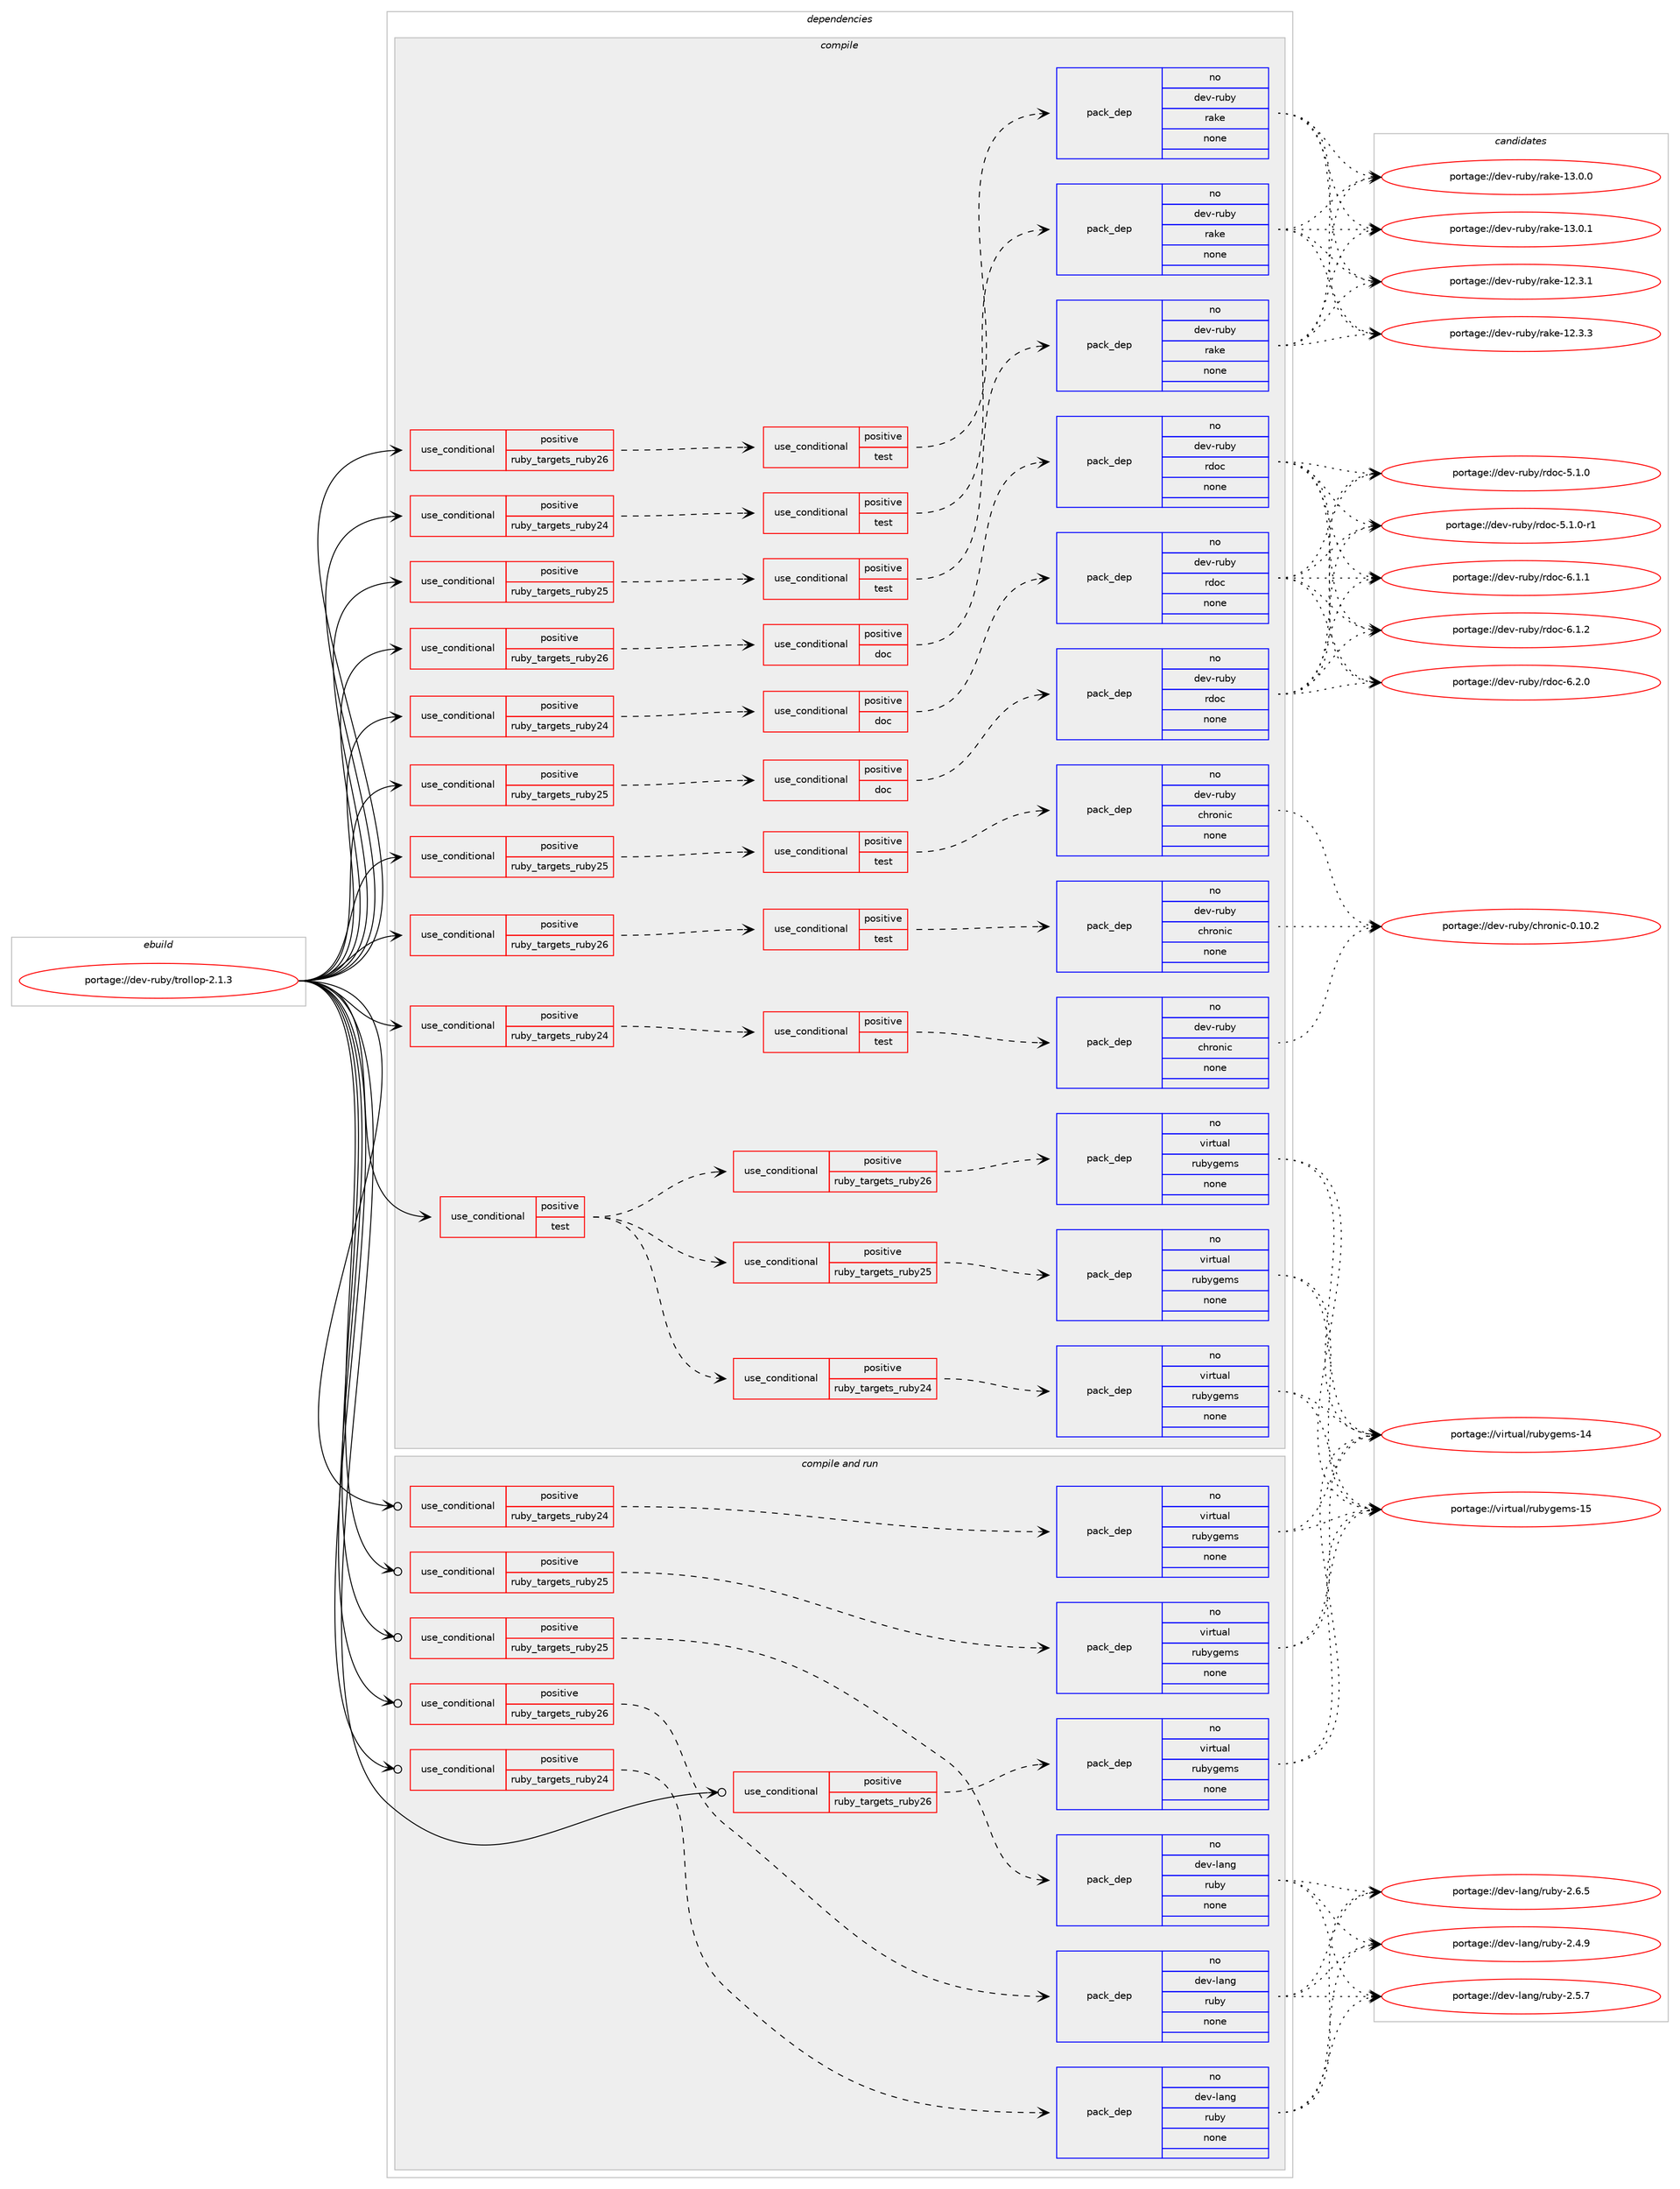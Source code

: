 digraph prolog {

# *************
# Graph options
# *************

newrank=true;
concentrate=true;
compound=true;
graph [rankdir=LR,fontname=Helvetica,fontsize=10,ranksep=1.5];#, ranksep=2.5, nodesep=0.2];
edge  [arrowhead=vee];
node  [fontname=Helvetica,fontsize=10];

# **********
# The ebuild
# **********

subgraph cluster_leftcol {
color=gray;
rank=same;
label=<<i>ebuild</i>>;
id [label="portage://dev-ruby/trollop-2.1.3", color=red, width=4, href="../dev-ruby/trollop-2.1.3.svg"];
}

# ****************
# The dependencies
# ****************

subgraph cluster_midcol {
color=gray;
label=<<i>dependencies</i>>;
subgraph cluster_compile {
fillcolor="#eeeeee";
style=filled;
label=<<i>compile</i>>;
subgraph cond68401 {
dependency253606 [label=<<TABLE BORDER="0" CELLBORDER="1" CELLSPACING="0" CELLPADDING="4"><TR><TD ROWSPAN="3" CELLPADDING="10">use_conditional</TD></TR><TR><TD>positive</TD></TR><TR><TD>ruby_targets_ruby24</TD></TR></TABLE>>, shape=none, color=red];
subgraph cond68402 {
dependency253607 [label=<<TABLE BORDER="0" CELLBORDER="1" CELLSPACING="0" CELLPADDING="4"><TR><TD ROWSPAN="3" CELLPADDING="10">use_conditional</TD></TR><TR><TD>positive</TD></TR><TR><TD>doc</TD></TR></TABLE>>, shape=none, color=red];
subgraph pack181644 {
dependency253608 [label=<<TABLE BORDER="0" CELLBORDER="1" CELLSPACING="0" CELLPADDING="4" WIDTH="220"><TR><TD ROWSPAN="6" CELLPADDING="30">pack_dep</TD></TR><TR><TD WIDTH="110">no</TD></TR><TR><TD>dev-ruby</TD></TR><TR><TD>rdoc</TD></TR><TR><TD>none</TD></TR><TR><TD></TD></TR></TABLE>>, shape=none, color=blue];
}
dependency253607:e -> dependency253608:w [weight=20,style="dashed",arrowhead="vee"];
}
dependency253606:e -> dependency253607:w [weight=20,style="dashed",arrowhead="vee"];
}
id:e -> dependency253606:w [weight=20,style="solid",arrowhead="vee"];
subgraph cond68403 {
dependency253609 [label=<<TABLE BORDER="0" CELLBORDER="1" CELLSPACING="0" CELLPADDING="4"><TR><TD ROWSPAN="3" CELLPADDING="10">use_conditional</TD></TR><TR><TD>positive</TD></TR><TR><TD>ruby_targets_ruby24</TD></TR></TABLE>>, shape=none, color=red];
subgraph cond68404 {
dependency253610 [label=<<TABLE BORDER="0" CELLBORDER="1" CELLSPACING="0" CELLPADDING="4"><TR><TD ROWSPAN="3" CELLPADDING="10">use_conditional</TD></TR><TR><TD>positive</TD></TR><TR><TD>test</TD></TR></TABLE>>, shape=none, color=red];
subgraph pack181645 {
dependency253611 [label=<<TABLE BORDER="0" CELLBORDER="1" CELLSPACING="0" CELLPADDING="4" WIDTH="220"><TR><TD ROWSPAN="6" CELLPADDING="30">pack_dep</TD></TR><TR><TD WIDTH="110">no</TD></TR><TR><TD>dev-ruby</TD></TR><TR><TD>chronic</TD></TR><TR><TD>none</TD></TR><TR><TD></TD></TR></TABLE>>, shape=none, color=blue];
}
dependency253610:e -> dependency253611:w [weight=20,style="dashed",arrowhead="vee"];
}
dependency253609:e -> dependency253610:w [weight=20,style="dashed",arrowhead="vee"];
}
id:e -> dependency253609:w [weight=20,style="solid",arrowhead="vee"];
subgraph cond68405 {
dependency253612 [label=<<TABLE BORDER="0" CELLBORDER="1" CELLSPACING="0" CELLPADDING="4"><TR><TD ROWSPAN="3" CELLPADDING="10">use_conditional</TD></TR><TR><TD>positive</TD></TR><TR><TD>ruby_targets_ruby24</TD></TR></TABLE>>, shape=none, color=red];
subgraph cond68406 {
dependency253613 [label=<<TABLE BORDER="0" CELLBORDER="1" CELLSPACING="0" CELLPADDING="4"><TR><TD ROWSPAN="3" CELLPADDING="10">use_conditional</TD></TR><TR><TD>positive</TD></TR><TR><TD>test</TD></TR></TABLE>>, shape=none, color=red];
subgraph pack181646 {
dependency253614 [label=<<TABLE BORDER="0" CELLBORDER="1" CELLSPACING="0" CELLPADDING="4" WIDTH="220"><TR><TD ROWSPAN="6" CELLPADDING="30">pack_dep</TD></TR><TR><TD WIDTH="110">no</TD></TR><TR><TD>dev-ruby</TD></TR><TR><TD>rake</TD></TR><TR><TD>none</TD></TR><TR><TD></TD></TR></TABLE>>, shape=none, color=blue];
}
dependency253613:e -> dependency253614:w [weight=20,style="dashed",arrowhead="vee"];
}
dependency253612:e -> dependency253613:w [weight=20,style="dashed",arrowhead="vee"];
}
id:e -> dependency253612:w [weight=20,style="solid",arrowhead="vee"];
subgraph cond68407 {
dependency253615 [label=<<TABLE BORDER="0" CELLBORDER="1" CELLSPACING="0" CELLPADDING="4"><TR><TD ROWSPAN="3" CELLPADDING="10">use_conditional</TD></TR><TR><TD>positive</TD></TR><TR><TD>ruby_targets_ruby25</TD></TR></TABLE>>, shape=none, color=red];
subgraph cond68408 {
dependency253616 [label=<<TABLE BORDER="0" CELLBORDER="1" CELLSPACING="0" CELLPADDING="4"><TR><TD ROWSPAN="3" CELLPADDING="10">use_conditional</TD></TR><TR><TD>positive</TD></TR><TR><TD>doc</TD></TR></TABLE>>, shape=none, color=red];
subgraph pack181647 {
dependency253617 [label=<<TABLE BORDER="0" CELLBORDER="1" CELLSPACING="0" CELLPADDING="4" WIDTH="220"><TR><TD ROWSPAN="6" CELLPADDING="30">pack_dep</TD></TR><TR><TD WIDTH="110">no</TD></TR><TR><TD>dev-ruby</TD></TR><TR><TD>rdoc</TD></TR><TR><TD>none</TD></TR><TR><TD></TD></TR></TABLE>>, shape=none, color=blue];
}
dependency253616:e -> dependency253617:w [weight=20,style="dashed",arrowhead="vee"];
}
dependency253615:e -> dependency253616:w [weight=20,style="dashed",arrowhead="vee"];
}
id:e -> dependency253615:w [weight=20,style="solid",arrowhead="vee"];
subgraph cond68409 {
dependency253618 [label=<<TABLE BORDER="0" CELLBORDER="1" CELLSPACING="0" CELLPADDING="4"><TR><TD ROWSPAN="3" CELLPADDING="10">use_conditional</TD></TR><TR><TD>positive</TD></TR><TR><TD>ruby_targets_ruby25</TD></TR></TABLE>>, shape=none, color=red];
subgraph cond68410 {
dependency253619 [label=<<TABLE BORDER="0" CELLBORDER="1" CELLSPACING="0" CELLPADDING="4"><TR><TD ROWSPAN="3" CELLPADDING="10">use_conditional</TD></TR><TR><TD>positive</TD></TR><TR><TD>test</TD></TR></TABLE>>, shape=none, color=red];
subgraph pack181648 {
dependency253620 [label=<<TABLE BORDER="0" CELLBORDER="1" CELLSPACING="0" CELLPADDING="4" WIDTH="220"><TR><TD ROWSPAN="6" CELLPADDING="30">pack_dep</TD></TR><TR><TD WIDTH="110">no</TD></TR><TR><TD>dev-ruby</TD></TR><TR><TD>chronic</TD></TR><TR><TD>none</TD></TR><TR><TD></TD></TR></TABLE>>, shape=none, color=blue];
}
dependency253619:e -> dependency253620:w [weight=20,style="dashed",arrowhead="vee"];
}
dependency253618:e -> dependency253619:w [weight=20,style="dashed",arrowhead="vee"];
}
id:e -> dependency253618:w [weight=20,style="solid",arrowhead="vee"];
subgraph cond68411 {
dependency253621 [label=<<TABLE BORDER="0" CELLBORDER="1" CELLSPACING="0" CELLPADDING="4"><TR><TD ROWSPAN="3" CELLPADDING="10">use_conditional</TD></TR><TR><TD>positive</TD></TR><TR><TD>ruby_targets_ruby25</TD></TR></TABLE>>, shape=none, color=red];
subgraph cond68412 {
dependency253622 [label=<<TABLE BORDER="0" CELLBORDER="1" CELLSPACING="0" CELLPADDING="4"><TR><TD ROWSPAN="3" CELLPADDING="10">use_conditional</TD></TR><TR><TD>positive</TD></TR><TR><TD>test</TD></TR></TABLE>>, shape=none, color=red];
subgraph pack181649 {
dependency253623 [label=<<TABLE BORDER="0" CELLBORDER="1" CELLSPACING="0" CELLPADDING="4" WIDTH="220"><TR><TD ROWSPAN="6" CELLPADDING="30">pack_dep</TD></TR><TR><TD WIDTH="110">no</TD></TR><TR><TD>dev-ruby</TD></TR><TR><TD>rake</TD></TR><TR><TD>none</TD></TR><TR><TD></TD></TR></TABLE>>, shape=none, color=blue];
}
dependency253622:e -> dependency253623:w [weight=20,style="dashed",arrowhead="vee"];
}
dependency253621:e -> dependency253622:w [weight=20,style="dashed",arrowhead="vee"];
}
id:e -> dependency253621:w [weight=20,style="solid",arrowhead="vee"];
subgraph cond68413 {
dependency253624 [label=<<TABLE BORDER="0" CELLBORDER="1" CELLSPACING="0" CELLPADDING="4"><TR><TD ROWSPAN="3" CELLPADDING="10">use_conditional</TD></TR><TR><TD>positive</TD></TR><TR><TD>ruby_targets_ruby26</TD></TR></TABLE>>, shape=none, color=red];
subgraph cond68414 {
dependency253625 [label=<<TABLE BORDER="0" CELLBORDER="1" CELLSPACING="0" CELLPADDING="4"><TR><TD ROWSPAN="3" CELLPADDING="10">use_conditional</TD></TR><TR><TD>positive</TD></TR><TR><TD>doc</TD></TR></TABLE>>, shape=none, color=red];
subgraph pack181650 {
dependency253626 [label=<<TABLE BORDER="0" CELLBORDER="1" CELLSPACING="0" CELLPADDING="4" WIDTH="220"><TR><TD ROWSPAN="6" CELLPADDING="30">pack_dep</TD></TR><TR><TD WIDTH="110">no</TD></TR><TR><TD>dev-ruby</TD></TR><TR><TD>rdoc</TD></TR><TR><TD>none</TD></TR><TR><TD></TD></TR></TABLE>>, shape=none, color=blue];
}
dependency253625:e -> dependency253626:w [weight=20,style="dashed",arrowhead="vee"];
}
dependency253624:e -> dependency253625:w [weight=20,style="dashed",arrowhead="vee"];
}
id:e -> dependency253624:w [weight=20,style="solid",arrowhead="vee"];
subgraph cond68415 {
dependency253627 [label=<<TABLE BORDER="0" CELLBORDER="1" CELLSPACING="0" CELLPADDING="4"><TR><TD ROWSPAN="3" CELLPADDING="10">use_conditional</TD></TR><TR><TD>positive</TD></TR><TR><TD>ruby_targets_ruby26</TD></TR></TABLE>>, shape=none, color=red];
subgraph cond68416 {
dependency253628 [label=<<TABLE BORDER="0" CELLBORDER="1" CELLSPACING="0" CELLPADDING="4"><TR><TD ROWSPAN="3" CELLPADDING="10">use_conditional</TD></TR><TR><TD>positive</TD></TR><TR><TD>test</TD></TR></TABLE>>, shape=none, color=red];
subgraph pack181651 {
dependency253629 [label=<<TABLE BORDER="0" CELLBORDER="1" CELLSPACING="0" CELLPADDING="4" WIDTH="220"><TR><TD ROWSPAN="6" CELLPADDING="30">pack_dep</TD></TR><TR><TD WIDTH="110">no</TD></TR><TR><TD>dev-ruby</TD></TR><TR><TD>chronic</TD></TR><TR><TD>none</TD></TR><TR><TD></TD></TR></TABLE>>, shape=none, color=blue];
}
dependency253628:e -> dependency253629:w [weight=20,style="dashed",arrowhead="vee"];
}
dependency253627:e -> dependency253628:w [weight=20,style="dashed",arrowhead="vee"];
}
id:e -> dependency253627:w [weight=20,style="solid",arrowhead="vee"];
subgraph cond68417 {
dependency253630 [label=<<TABLE BORDER="0" CELLBORDER="1" CELLSPACING="0" CELLPADDING="4"><TR><TD ROWSPAN="3" CELLPADDING="10">use_conditional</TD></TR><TR><TD>positive</TD></TR><TR><TD>ruby_targets_ruby26</TD></TR></TABLE>>, shape=none, color=red];
subgraph cond68418 {
dependency253631 [label=<<TABLE BORDER="0" CELLBORDER="1" CELLSPACING="0" CELLPADDING="4"><TR><TD ROWSPAN="3" CELLPADDING="10">use_conditional</TD></TR><TR><TD>positive</TD></TR><TR><TD>test</TD></TR></TABLE>>, shape=none, color=red];
subgraph pack181652 {
dependency253632 [label=<<TABLE BORDER="0" CELLBORDER="1" CELLSPACING="0" CELLPADDING="4" WIDTH="220"><TR><TD ROWSPAN="6" CELLPADDING="30">pack_dep</TD></TR><TR><TD WIDTH="110">no</TD></TR><TR><TD>dev-ruby</TD></TR><TR><TD>rake</TD></TR><TR><TD>none</TD></TR><TR><TD></TD></TR></TABLE>>, shape=none, color=blue];
}
dependency253631:e -> dependency253632:w [weight=20,style="dashed",arrowhead="vee"];
}
dependency253630:e -> dependency253631:w [weight=20,style="dashed",arrowhead="vee"];
}
id:e -> dependency253630:w [weight=20,style="solid",arrowhead="vee"];
subgraph cond68419 {
dependency253633 [label=<<TABLE BORDER="0" CELLBORDER="1" CELLSPACING="0" CELLPADDING="4"><TR><TD ROWSPAN="3" CELLPADDING="10">use_conditional</TD></TR><TR><TD>positive</TD></TR><TR><TD>test</TD></TR></TABLE>>, shape=none, color=red];
subgraph cond68420 {
dependency253634 [label=<<TABLE BORDER="0" CELLBORDER="1" CELLSPACING="0" CELLPADDING="4"><TR><TD ROWSPAN="3" CELLPADDING="10">use_conditional</TD></TR><TR><TD>positive</TD></TR><TR><TD>ruby_targets_ruby24</TD></TR></TABLE>>, shape=none, color=red];
subgraph pack181653 {
dependency253635 [label=<<TABLE BORDER="0" CELLBORDER="1" CELLSPACING="0" CELLPADDING="4" WIDTH="220"><TR><TD ROWSPAN="6" CELLPADDING="30">pack_dep</TD></TR><TR><TD WIDTH="110">no</TD></TR><TR><TD>virtual</TD></TR><TR><TD>rubygems</TD></TR><TR><TD>none</TD></TR><TR><TD></TD></TR></TABLE>>, shape=none, color=blue];
}
dependency253634:e -> dependency253635:w [weight=20,style="dashed",arrowhead="vee"];
}
dependency253633:e -> dependency253634:w [weight=20,style="dashed",arrowhead="vee"];
subgraph cond68421 {
dependency253636 [label=<<TABLE BORDER="0" CELLBORDER="1" CELLSPACING="0" CELLPADDING="4"><TR><TD ROWSPAN="3" CELLPADDING="10">use_conditional</TD></TR><TR><TD>positive</TD></TR><TR><TD>ruby_targets_ruby25</TD></TR></TABLE>>, shape=none, color=red];
subgraph pack181654 {
dependency253637 [label=<<TABLE BORDER="0" CELLBORDER="1" CELLSPACING="0" CELLPADDING="4" WIDTH="220"><TR><TD ROWSPAN="6" CELLPADDING="30">pack_dep</TD></TR><TR><TD WIDTH="110">no</TD></TR><TR><TD>virtual</TD></TR><TR><TD>rubygems</TD></TR><TR><TD>none</TD></TR><TR><TD></TD></TR></TABLE>>, shape=none, color=blue];
}
dependency253636:e -> dependency253637:w [weight=20,style="dashed",arrowhead="vee"];
}
dependency253633:e -> dependency253636:w [weight=20,style="dashed",arrowhead="vee"];
subgraph cond68422 {
dependency253638 [label=<<TABLE BORDER="0" CELLBORDER="1" CELLSPACING="0" CELLPADDING="4"><TR><TD ROWSPAN="3" CELLPADDING="10">use_conditional</TD></TR><TR><TD>positive</TD></TR><TR><TD>ruby_targets_ruby26</TD></TR></TABLE>>, shape=none, color=red];
subgraph pack181655 {
dependency253639 [label=<<TABLE BORDER="0" CELLBORDER="1" CELLSPACING="0" CELLPADDING="4" WIDTH="220"><TR><TD ROWSPAN="6" CELLPADDING="30">pack_dep</TD></TR><TR><TD WIDTH="110">no</TD></TR><TR><TD>virtual</TD></TR><TR><TD>rubygems</TD></TR><TR><TD>none</TD></TR><TR><TD></TD></TR></TABLE>>, shape=none, color=blue];
}
dependency253638:e -> dependency253639:w [weight=20,style="dashed",arrowhead="vee"];
}
dependency253633:e -> dependency253638:w [weight=20,style="dashed",arrowhead="vee"];
}
id:e -> dependency253633:w [weight=20,style="solid",arrowhead="vee"];
}
subgraph cluster_compileandrun {
fillcolor="#eeeeee";
style=filled;
label=<<i>compile and run</i>>;
subgraph cond68423 {
dependency253640 [label=<<TABLE BORDER="0" CELLBORDER="1" CELLSPACING="0" CELLPADDING="4"><TR><TD ROWSPAN="3" CELLPADDING="10">use_conditional</TD></TR><TR><TD>positive</TD></TR><TR><TD>ruby_targets_ruby24</TD></TR></TABLE>>, shape=none, color=red];
subgraph pack181656 {
dependency253641 [label=<<TABLE BORDER="0" CELLBORDER="1" CELLSPACING="0" CELLPADDING="4" WIDTH="220"><TR><TD ROWSPAN="6" CELLPADDING="30">pack_dep</TD></TR><TR><TD WIDTH="110">no</TD></TR><TR><TD>dev-lang</TD></TR><TR><TD>ruby</TD></TR><TR><TD>none</TD></TR><TR><TD></TD></TR></TABLE>>, shape=none, color=blue];
}
dependency253640:e -> dependency253641:w [weight=20,style="dashed",arrowhead="vee"];
}
id:e -> dependency253640:w [weight=20,style="solid",arrowhead="odotvee"];
subgraph cond68424 {
dependency253642 [label=<<TABLE BORDER="0" CELLBORDER="1" CELLSPACING="0" CELLPADDING="4"><TR><TD ROWSPAN="3" CELLPADDING="10">use_conditional</TD></TR><TR><TD>positive</TD></TR><TR><TD>ruby_targets_ruby24</TD></TR></TABLE>>, shape=none, color=red];
subgraph pack181657 {
dependency253643 [label=<<TABLE BORDER="0" CELLBORDER="1" CELLSPACING="0" CELLPADDING="4" WIDTH="220"><TR><TD ROWSPAN="6" CELLPADDING="30">pack_dep</TD></TR><TR><TD WIDTH="110">no</TD></TR><TR><TD>virtual</TD></TR><TR><TD>rubygems</TD></TR><TR><TD>none</TD></TR><TR><TD></TD></TR></TABLE>>, shape=none, color=blue];
}
dependency253642:e -> dependency253643:w [weight=20,style="dashed",arrowhead="vee"];
}
id:e -> dependency253642:w [weight=20,style="solid",arrowhead="odotvee"];
subgraph cond68425 {
dependency253644 [label=<<TABLE BORDER="0" CELLBORDER="1" CELLSPACING="0" CELLPADDING="4"><TR><TD ROWSPAN="3" CELLPADDING="10">use_conditional</TD></TR><TR><TD>positive</TD></TR><TR><TD>ruby_targets_ruby25</TD></TR></TABLE>>, shape=none, color=red];
subgraph pack181658 {
dependency253645 [label=<<TABLE BORDER="0" CELLBORDER="1" CELLSPACING="0" CELLPADDING="4" WIDTH="220"><TR><TD ROWSPAN="6" CELLPADDING="30">pack_dep</TD></TR><TR><TD WIDTH="110">no</TD></TR><TR><TD>dev-lang</TD></TR><TR><TD>ruby</TD></TR><TR><TD>none</TD></TR><TR><TD></TD></TR></TABLE>>, shape=none, color=blue];
}
dependency253644:e -> dependency253645:w [weight=20,style="dashed",arrowhead="vee"];
}
id:e -> dependency253644:w [weight=20,style="solid",arrowhead="odotvee"];
subgraph cond68426 {
dependency253646 [label=<<TABLE BORDER="0" CELLBORDER="1" CELLSPACING="0" CELLPADDING="4"><TR><TD ROWSPAN="3" CELLPADDING="10">use_conditional</TD></TR><TR><TD>positive</TD></TR><TR><TD>ruby_targets_ruby25</TD></TR></TABLE>>, shape=none, color=red];
subgraph pack181659 {
dependency253647 [label=<<TABLE BORDER="0" CELLBORDER="1" CELLSPACING="0" CELLPADDING="4" WIDTH="220"><TR><TD ROWSPAN="6" CELLPADDING="30">pack_dep</TD></TR><TR><TD WIDTH="110">no</TD></TR><TR><TD>virtual</TD></TR><TR><TD>rubygems</TD></TR><TR><TD>none</TD></TR><TR><TD></TD></TR></TABLE>>, shape=none, color=blue];
}
dependency253646:e -> dependency253647:w [weight=20,style="dashed",arrowhead="vee"];
}
id:e -> dependency253646:w [weight=20,style="solid",arrowhead="odotvee"];
subgraph cond68427 {
dependency253648 [label=<<TABLE BORDER="0" CELLBORDER="1" CELLSPACING="0" CELLPADDING="4"><TR><TD ROWSPAN="3" CELLPADDING="10">use_conditional</TD></TR><TR><TD>positive</TD></TR><TR><TD>ruby_targets_ruby26</TD></TR></TABLE>>, shape=none, color=red];
subgraph pack181660 {
dependency253649 [label=<<TABLE BORDER="0" CELLBORDER="1" CELLSPACING="0" CELLPADDING="4" WIDTH="220"><TR><TD ROWSPAN="6" CELLPADDING="30">pack_dep</TD></TR><TR><TD WIDTH="110">no</TD></TR><TR><TD>dev-lang</TD></TR><TR><TD>ruby</TD></TR><TR><TD>none</TD></TR><TR><TD></TD></TR></TABLE>>, shape=none, color=blue];
}
dependency253648:e -> dependency253649:w [weight=20,style="dashed",arrowhead="vee"];
}
id:e -> dependency253648:w [weight=20,style="solid",arrowhead="odotvee"];
subgraph cond68428 {
dependency253650 [label=<<TABLE BORDER="0" CELLBORDER="1" CELLSPACING="0" CELLPADDING="4"><TR><TD ROWSPAN="3" CELLPADDING="10">use_conditional</TD></TR><TR><TD>positive</TD></TR><TR><TD>ruby_targets_ruby26</TD></TR></TABLE>>, shape=none, color=red];
subgraph pack181661 {
dependency253651 [label=<<TABLE BORDER="0" CELLBORDER="1" CELLSPACING="0" CELLPADDING="4" WIDTH="220"><TR><TD ROWSPAN="6" CELLPADDING="30">pack_dep</TD></TR><TR><TD WIDTH="110">no</TD></TR><TR><TD>virtual</TD></TR><TR><TD>rubygems</TD></TR><TR><TD>none</TD></TR><TR><TD></TD></TR></TABLE>>, shape=none, color=blue];
}
dependency253650:e -> dependency253651:w [weight=20,style="dashed",arrowhead="vee"];
}
id:e -> dependency253650:w [weight=20,style="solid",arrowhead="odotvee"];
}
subgraph cluster_run {
fillcolor="#eeeeee";
style=filled;
label=<<i>run</i>>;
}
}

# **************
# The candidates
# **************

subgraph cluster_choices {
rank=same;
color=gray;
label=<<i>candidates</i>>;

subgraph choice181644 {
color=black;
nodesep=1;
choiceportage10010111845114117981214711410011199455346494648 [label="portage://dev-ruby/rdoc-5.1.0", color=red, width=4,href="../dev-ruby/rdoc-5.1.0.svg"];
choiceportage100101118451141179812147114100111994553464946484511449 [label="portage://dev-ruby/rdoc-5.1.0-r1", color=red, width=4,href="../dev-ruby/rdoc-5.1.0-r1.svg"];
choiceportage10010111845114117981214711410011199455446494649 [label="portage://dev-ruby/rdoc-6.1.1", color=red, width=4,href="../dev-ruby/rdoc-6.1.1.svg"];
choiceportage10010111845114117981214711410011199455446494650 [label="portage://dev-ruby/rdoc-6.1.2", color=red, width=4,href="../dev-ruby/rdoc-6.1.2.svg"];
choiceportage10010111845114117981214711410011199455446504648 [label="portage://dev-ruby/rdoc-6.2.0", color=red, width=4,href="../dev-ruby/rdoc-6.2.0.svg"];
dependency253608:e -> choiceportage10010111845114117981214711410011199455346494648:w [style=dotted,weight="100"];
dependency253608:e -> choiceportage100101118451141179812147114100111994553464946484511449:w [style=dotted,weight="100"];
dependency253608:e -> choiceportage10010111845114117981214711410011199455446494649:w [style=dotted,weight="100"];
dependency253608:e -> choiceportage10010111845114117981214711410011199455446494650:w [style=dotted,weight="100"];
dependency253608:e -> choiceportage10010111845114117981214711410011199455446504648:w [style=dotted,weight="100"];
}
subgraph choice181645 {
color=black;
nodesep=1;
choiceportage100101118451141179812147991041141111101059945484649484650 [label="portage://dev-ruby/chronic-0.10.2", color=red, width=4,href="../dev-ruby/chronic-0.10.2.svg"];
dependency253611:e -> choiceportage100101118451141179812147991041141111101059945484649484650:w [style=dotted,weight="100"];
}
subgraph choice181646 {
color=black;
nodesep=1;
choiceportage1001011184511411798121471149710710145495046514649 [label="portage://dev-ruby/rake-12.3.1", color=red, width=4,href="../dev-ruby/rake-12.3.1.svg"];
choiceportage1001011184511411798121471149710710145495046514651 [label="portage://dev-ruby/rake-12.3.3", color=red, width=4,href="../dev-ruby/rake-12.3.3.svg"];
choiceportage1001011184511411798121471149710710145495146484648 [label="portage://dev-ruby/rake-13.0.0", color=red, width=4,href="../dev-ruby/rake-13.0.0.svg"];
choiceportage1001011184511411798121471149710710145495146484649 [label="portage://dev-ruby/rake-13.0.1", color=red, width=4,href="../dev-ruby/rake-13.0.1.svg"];
dependency253614:e -> choiceportage1001011184511411798121471149710710145495046514649:w [style=dotted,weight="100"];
dependency253614:e -> choiceportage1001011184511411798121471149710710145495046514651:w [style=dotted,weight="100"];
dependency253614:e -> choiceportage1001011184511411798121471149710710145495146484648:w [style=dotted,weight="100"];
dependency253614:e -> choiceportage1001011184511411798121471149710710145495146484649:w [style=dotted,weight="100"];
}
subgraph choice181647 {
color=black;
nodesep=1;
choiceportage10010111845114117981214711410011199455346494648 [label="portage://dev-ruby/rdoc-5.1.0", color=red, width=4,href="../dev-ruby/rdoc-5.1.0.svg"];
choiceportage100101118451141179812147114100111994553464946484511449 [label="portage://dev-ruby/rdoc-5.1.0-r1", color=red, width=4,href="../dev-ruby/rdoc-5.1.0-r1.svg"];
choiceportage10010111845114117981214711410011199455446494649 [label="portage://dev-ruby/rdoc-6.1.1", color=red, width=4,href="../dev-ruby/rdoc-6.1.1.svg"];
choiceportage10010111845114117981214711410011199455446494650 [label="portage://dev-ruby/rdoc-6.1.2", color=red, width=4,href="../dev-ruby/rdoc-6.1.2.svg"];
choiceportage10010111845114117981214711410011199455446504648 [label="portage://dev-ruby/rdoc-6.2.0", color=red, width=4,href="../dev-ruby/rdoc-6.2.0.svg"];
dependency253617:e -> choiceportage10010111845114117981214711410011199455346494648:w [style=dotted,weight="100"];
dependency253617:e -> choiceportage100101118451141179812147114100111994553464946484511449:w [style=dotted,weight="100"];
dependency253617:e -> choiceportage10010111845114117981214711410011199455446494649:w [style=dotted,weight="100"];
dependency253617:e -> choiceportage10010111845114117981214711410011199455446494650:w [style=dotted,weight="100"];
dependency253617:e -> choiceportage10010111845114117981214711410011199455446504648:w [style=dotted,weight="100"];
}
subgraph choice181648 {
color=black;
nodesep=1;
choiceportage100101118451141179812147991041141111101059945484649484650 [label="portage://dev-ruby/chronic-0.10.2", color=red, width=4,href="../dev-ruby/chronic-0.10.2.svg"];
dependency253620:e -> choiceportage100101118451141179812147991041141111101059945484649484650:w [style=dotted,weight="100"];
}
subgraph choice181649 {
color=black;
nodesep=1;
choiceportage1001011184511411798121471149710710145495046514649 [label="portage://dev-ruby/rake-12.3.1", color=red, width=4,href="../dev-ruby/rake-12.3.1.svg"];
choiceportage1001011184511411798121471149710710145495046514651 [label="portage://dev-ruby/rake-12.3.3", color=red, width=4,href="../dev-ruby/rake-12.3.3.svg"];
choiceportage1001011184511411798121471149710710145495146484648 [label="portage://dev-ruby/rake-13.0.0", color=red, width=4,href="../dev-ruby/rake-13.0.0.svg"];
choiceportage1001011184511411798121471149710710145495146484649 [label="portage://dev-ruby/rake-13.0.1", color=red, width=4,href="../dev-ruby/rake-13.0.1.svg"];
dependency253623:e -> choiceportage1001011184511411798121471149710710145495046514649:w [style=dotted,weight="100"];
dependency253623:e -> choiceportage1001011184511411798121471149710710145495046514651:w [style=dotted,weight="100"];
dependency253623:e -> choiceportage1001011184511411798121471149710710145495146484648:w [style=dotted,weight="100"];
dependency253623:e -> choiceportage1001011184511411798121471149710710145495146484649:w [style=dotted,weight="100"];
}
subgraph choice181650 {
color=black;
nodesep=1;
choiceportage10010111845114117981214711410011199455346494648 [label="portage://dev-ruby/rdoc-5.1.0", color=red, width=4,href="../dev-ruby/rdoc-5.1.0.svg"];
choiceportage100101118451141179812147114100111994553464946484511449 [label="portage://dev-ruby/rdoc-5.1.0-r1", color=red, width=4,href="../dev-ruby/rdoc-5.1.0-r1.svg"];
choiceportage10010111845114117981214711410011199455446494649 [label="portage://dev-ruby/rdoc-6.1.1", color=red, width=4,href="../dev-ruby/rdoc-6.1.1.svg"];
choiceportage10010111845114117981214711410011199455446494650 [label="portage://dev-ruby/rdoc-6.1.2", color=red, width=4,href="../dev-ruby/rdoc-6.1.2.svg"];
choiceportage10010111845114117981214711410011199455446504648 [label="portage://dev-ruby/rdoc-6.2.0", color=red, width=4,href="../dev-ruby/rdoc-6.2.0.svg"];
dependency253626:e -> choiceportage10010111845114117981214711410011199455346494648:w [style=dotted,weight="100"];
dependency253626:e -> choiceportage100101118451141179812147114100111994553464946484511449:w [style=dotted,weight="100"];
dependency253626:e -> choiceportage10010111845114117981214711410011199455446494649:w [style=dotted,weight="100"];
dependency253626:e -> choiceportage10010111845114117981214711410011199455446494650:w [style=dotted,weight="100"];
dependency253626:e -> choiceportage10010111845114117981214711410011199455446504648:w [style=dotted,weight="100"];
}
subgraph choice181651 {
color=black;
nodesep=1;
choiceportage100101118451141179812147991041141111101059945484649484650 [label="portage://dev-ruby/chronic-0.10.2", color=red, width=4,href="../dev-ruby/chronic-0.10.2.svg"];
dependency253629:e -> choiceportage100101118451141179812147991041141111101059945484649484650:w [style=dotted,weight="100"];
}
subgraph choice181652 {
color=black;
nodesep=1;
choiceportage1001011184511411798121471149710710145495046514649 [label="portage://dev-ruby/rake-12.3.1", color=red, width=4,href="../dev-ruby/rake-12.3.1.svg"];
choiceportage1001011184511411798121471149710710145495046514651 [label="portage://dev-ruby/rake-12.3.3", color=red, width=4,href="../dev-ruby/rake-12.3.3.svg"];
choiceportage1001011184511411798121471149710710145495146484648 [label="portage://dev-ruby/rake-13.0.0", color=red, width=4,href="../dev-ruby/rake-13.0.0.svg"];
choiceportage1001011184511411798121471149710710145495146484649 [label="portage://dev-ruby/rake-13.0.1", color=red, width=4,href="../dev-ruby/rake-13.0.1.svg"];
dependency253632:e -> choiceportage1001011184511411798121471149710710145495046514649:w [style=dotted,weight="100"];
dependency253632:e -> choiceportage1001011184511411798121471149710710145495046514651:w [style=dotted,weight="100"];
dependency253632:e -> choiceportage1001011184511411798121471149710710145495146484648:w [style=dotted,weight="100"];
dependency253632:e -> choiceportage1001011184511411798121471149710710145495146484649:w [style=dotted,weight="100"];
}
subgraph choice181653 {
color=black;
nodesep=1;
choiceportage118105114116117971084711411798121103101109115454952 [label="portage://virtual/rubygems-14", color=red, width=4,href="../virtual/rubygems-14.svg"];
choiceportage118105114116117971084711411798121103101109115454953 [label="portage://virtual/rubygems-15", color=red, width=4,href="../virtual/rubygems-15.svg"];
dependency253635:e -> choiceportage118105114116117971084711411798121103101109115454952:w [style=dotted,weight="100"];
dependency253635:e -> choiceportage118105114116117971084711411798121103101109115454953:w [style=dotted,weight="100"];
}
subgraph choice181654 {
color=black;
nodesep=1;
choiceportage118105114116117971084711411798121103101109115454952 [label="portage://virtual/rubygems-14", color=red, width=4,href="../virtual/rubygems-14.svg"];
choiceportage118105114116117971084711411798121103101109115454953 [label="portage://virtual/rubygems-15", color=red, width=4,href="../virtual/rubygems-15.svg"];
dependency253637:e -> choiceportage118105114116117971084711411798121103101109115454952:w [style=dotted,weight="100"];
dependency253637:e -> choiceportage118105114116117971084711411798121103101109115454953:w [style=dotted,weight="100"];
}
subgraph choice181655 {
color=black;
nodesep=1;
choiceportage118105114116117971084711411798121103101109115454952 [label="portage://virtual/rubygems-14", color=red, width=4,href="../virtual/rubygems-14.svg"];
choiceportage118105114116117971084711411798121103101109115454953 [label="portage://virtual/rubygems-15", color=red, width=4,href="../virtual/rubygems-15.svg"];
dependency253639:e -> choiceportage118105114116117971084711411798121103101109115454952:w [style=dotted,weight="100"];
dependency253639:e -> choiceportage118105114116117971084711411798121103101109115454953:w [style=dotted,weight="100"];
}
subgraph choice181656 {
color=black;
nodesep=1;
choiceportage10010111845108971101034711411798121455046524657 [label="portage://dev-lang/ruby-2.4.9", color=red, width=4,href="../dev-lang/ruby-2.4.9.svg"];
choiceportage10010111845108971101034711411798121455046534655 [label="portage://dev-lang/ruby-2.5.7", color=red, width=4,href="../dev-lang/ruby-2.5.7.svg"];
choiceportage10010111845108971101034711411798121455046544653 [label="portage://dev-lang/ruby-2.6.5", color=red, width=4,href="../dev-lang/ruby-2.6.5.svg"];
dependency253641:e -> choiceportage10010111845108971101034711411798121455046524657:w [style=dotted,weight="100"];
dependency253641:e -> choiceportage10010111845108971101034711411798121455046534655:w [style=dotted,weight="100"];
dependency253641:e -> choiceportage10010111845108971101034711411798121455046544653:w [style=dotted,weight="100"];
}
subgraph choice181657 {
color=black;
nodesep=1;
choiceportage118105114116117971084711411798121103101109115454952 [label="portage://virtual/rubygems-14", color=red, width=4,href="../virtual/rubygems-14.svg"];
choiceportage118105114116117971084711411798121103101109115454953 [label="portage://virtual/rubygems-15", color=red, width=4,href="../virtual/rubygems-15.svg"];
dependency253643:e -> choiceportage118105114116117971084711411798121103101109115454952:w [style=dotted,weight="100"];
dependency253643:e -> choiceportage118105114116117971084711411798121103101109115454953:w [style=dotted,weight="100"];
}
subgraph choice181658 {
color=black;
nodesep=1;
choiceportage10010111845108971101034711411798121455046524657 [label="portage://dev-lang/ruby-2.4.9", color=red, width=4,href="../dev-lang/ruby-2.4.9.svg"];
choiceportage10010111845108971101034711411798121455046534655 [label="portage://dev-lang/ruby-2.5.7", color=red, width=4,href="../dev-lang/ruby-2.5.7.svg"];
choiceportage10010111845108971101034711411798121455046544653 [label="portage://dev-lang/ruby-2.6.5", color=red, width=4,href="../dev-lang/ruby-2.6.5.svg"];
dependency253645:e -> choiceportage10010111845108971101034711411798121455046524657:w [style=dotted,weight="100"];
dependency253645:e -> choiceportage10010111845108971101034711411798121455046534655:w [style=dotted,weight="100"];
dependency253645:e -> choiceportage10010111845108971101034711411798121455046544653:w [style=dotted,weight="100"];
}
subgraph choice181659 {
color=black;
nodesep=1;
choiceportage118105114116117971084711411798121103101109115454952 [label="portage://virtual/rubygems-14", color=red, width=4,href="../virtual/rubygems-14.svg"];
choiceportage118105114116117971084711411798121103101109115454953 [label="portage://virtual/rubygems-15", color=red, width=4,href="../virtual/rubygems-15.svg"];
dependency253647:e -> choiceportage118105114116117971084711411798121103101109115454952:w [style=dotted,weight="100"];
dependency253647:e -> choiceportage118105114116117971084711411798121103101109115454953:w [style=dotted,weight="100"];
}
subgraph choice181660 {
color=black;
nodesep=1;
choiceportage10010111845108971101034711411798121455046524657 [label="portage://dev-lang/ruby-2.4.9", color=red, width=4,href="../dev-lang/ruby-2.4.9.svg"];
choiceportage10010111845108971101034711411798121455046534655 [label="portage://dev-lang/ruby-2.5.7", color=red, width=4,href="../dev-lang/ruby-2.5.7.svg"];
choiceportage10010111845108971101034711411798121455046544653 [label="portage://dev-lang/ruby-2.6.5", color=red, width=4,href="../dev-lang/ruby-2.6.5.svg"];
dependency253649:e -> choiceportage10010111845108971101034711411798121455046524657:w [style=dotted,weight="100"];
dependency253649:e -> choiceportage10010111845108971101034711411798121455046534655:w [style=dotted,weight="100"];
dependency253649:e -> choiceportage10010111845108971101034711411798121455046544653:w [style=dotted,weight="100"];
}
subgraph choice181661 {
color=black;
nodesep=1;
choiceportage118105114116117971084711411798121103101109115454952 [label="portage://virtual/rubygems-14", color=red, width=4,href="../virtual/rubygems-14.svg"];
choiceportage118105114116117971084711411798121103101109115454953 [label="portage://virtual/rubygems-15", color=red, width=4,href="../virtual/rubygems-15.svg"];
dependency253651:e -> choiceportage118105114116117971084711411798121103101109115454952:w [style=dotted,weight="100"];
dependency253651:e -> choiceportage118105114116117971084711411798121103101109115454953:w [style=dotted,weight="100"];
}
}

}
